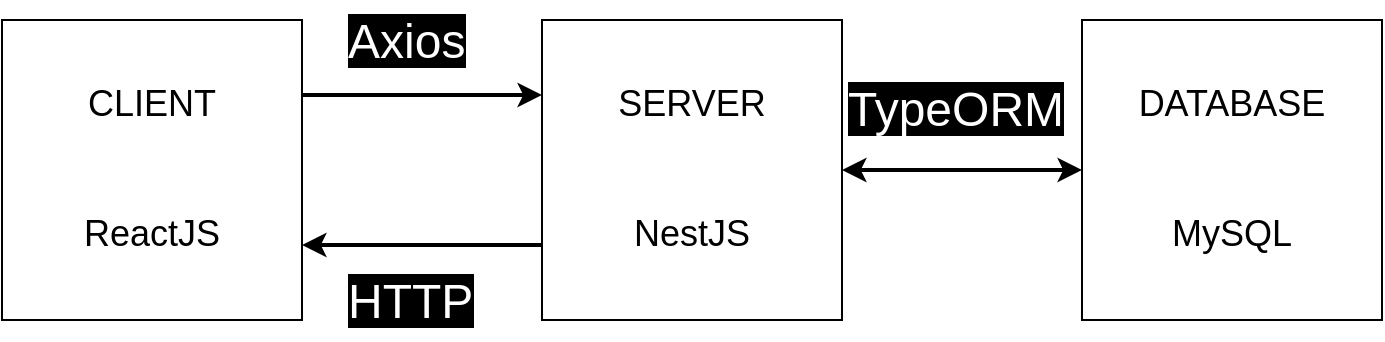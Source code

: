 <mxfile version="23.1.5" type="github">
  <diagram name="Page-1" id="FogVGpTTG403m8KglkMb">
    <mxGraphModel dx="1195" dy="615" grid="1" gridSize="10" guides="1" tooltips="1" connect="1" arrows="1" fold="1" page="1" pageScale="1" pageWidth="827" pageHeight="1169" math="0" shadow="0">
      <root>
        <mxCell id="0" />
        <mxCell id="1" parent="0" />
        <mxCell id="3NBybUzpFLDdVuMv1Kvm-1" value="&lt;font style=&quot;font-size: 18px;&quot;&gt;CLIENT&lt;br&gt;&lt;/font&gt;&lt;br&gt;&lt;br&gt;&lt;br&gt;&lt;font style=&quot;font-size: 18px;&quot;&gt;ReactJS&lt;/font&gt;" style="whiteSpace=wrap;html=1;aspect=fixed;" vertex="1" parent="1">
          <mxGeometry x="69" y="510" width="150" height="150" as="geometry" />
        </mxCell>
        <mxCell id="3NBybUzpFLDdVuMv1Kvm-2" value="&lt;font style=&quot;font-size: 18px;&quot;&gt;SERVER&lt;/font&gt;&lt;br&gt;&lt;br&gt;&lt;br&gt;&lt;br&gt;&lt;font style=&quot;font-size: 18px;&quot;&gt;NestJS&lt;/font&gt;" style="whiteSpace=wrap;html=1;aspect=fixed;" vertex="1" parent="1">
          <mxGeometry x="339" y="510" width="150" height="150" as="geometry" />
        </mxCell>
        <mxCell id="3NBybUzpFLDdVuMv1Kvm-3" value="&lt;font style=&quot;font-size: 18px;&quot;&gt;DATABASE&lt;/font&gt;&lt;br&gt;&lt;br&gt;&lt;br&gt;&lt;br&gt;&lt;font style=&quot;font-size: 18px;&quot;&gt;MySQL&lt;/font&gt;" style="whiteSpace=wrap;html=1;aspect=fixed;" vertex="1" parent="1">
          <mxGeometry x="609" y="510" width="150" height="150" as="geometry" />
        </mxCell>
        <mxCell id="3NBybUzpFLDdVuMv1Kvm-5" value="" style="endArrow=classic;html=1;rounded=0;exitX=1;exitY=0.25;exitDx=0;exitDy=0;entryX=0;entryY=0.25;entryDx=0;entryDy=0;curved=0;strokeWidth=2;" edge="1" parent="1" source="3NBybUzpFLDdVuMv1Kvm-1" target="3NBybUzpFLDdVuMv1Kvm-2">
          <mxGeometry width="50" height="50" relative="1" as="geometry">
            <mxPoint x="370" y="630" as="sourcePoint" />
            <mxPoint x="420" y="580" as="targetPoint" />
          </mxGeometry>
        </mxCell>
        <mxCell id="3NBybUzpFLDdVuMv1Kvm-6" value="" style="endArrow=classic;html=1;rounded=0;exitX=0;exitY=0.75;exitDx=0;exitDy=0;entryX=1;entryY=0.75;entryDx=0;entryDy=0;strokeWidth=2;" edge="1" parent="1" source="3NBybUzpFLDdVuMv1Kvm-2" target="3NBybUzpFLDdVuMv1Kvm-1">
          <mxGeometry width="50" height="50" relative="1" as="geometry">
            <mxPoint x="370" y="630" as="sourcePoint" />
            <mxPoint x="420" y="580" as="targetPoint" />
          </mxGeometry>
        </mxCell>
        <mxCell id="3NBybUzpFLDdVuMv1Kvm-9" value="" style="endArrow=classic;startArrow=classic;html=1;rounded=0;entryX=0;entryY=0.5;entryDx=0;entryDy=0;exitX=1;exitY=0.5;exitDx=0;exitDy=0;strokeWidth=2;" edge="1" parent="1" source="3NBybUzpFLDdVuMv1Kvm-2" target="3NBybUzpFLDdVuMv1Kvm-3">
          <mxGeometry width="50" height="50" relative="1" as="geometry">
            <mxPoint x="370" y="630" as="sourcePoint" />
            <mxPoint x="420" y="580" as="targetPoint" />
          </mxGeometry>
        </mxCell>
        <mxCell id="3NBybUzpFLDdVuMv1Kvm-10" value="&lt;div style=&quot;text-align: justify;&quot;&gt;&lt;span style=&quot;font-size: 24px; color: rgb(255, 255, 255); background-color: rgb(0, 0, 0); text-align: center;&quot;&gt;Axios&lt;/span&gt;&lt;/div&gt;" style="text;whiteSpace=wrap;html=1;" vertex="1" parent="1">
          <mxGeometry x="240" y="500" width="80" height="40" as="geometry" />
        </mxCell>
        <mxCell id="3NBybUzpFLDdVuMv1Kvm-11" value="&lt;div style=&quot;text-align: justify;&quot;&gt;&lt;span style=&quot;font-size: 24px; text-align: center; background-color: rgb(0, 0, 0);&quot;&gt;&lt;font color=&quot;#ffffff&quot;&gt;HTTP&lt;/font&gt;&lt;/span&gt;&lt;/div&gt;" style="text;whiteSpace=wrap;html=1;" vertex="1" parent="1">
          <mxGeometry x="240" y="630" width="80" height="40" as="geometry" />
        </mxCell>
        <mxCell id="3NBybUzpFLDdVuMv1Kvm-12" value="&lt;div style=&quot;text-align: justify;&quot;&gt;&lt;span style=&quot;font-size: 24px; text-align: center; background-color: rgb(0, 0, 0);&quot;&gt;&lt;font color=&quot;#ffffff&quot;&gt;TypeORM&lt;/font&gt;&lt;/span&gt;&lt;/div&gt;" style="text;whiteSpace=wrap;html=1;" vertex="1" parent="1">
          <mxGeometry x="490" y="533.64" width="100" height="36.36" as="geometry" />
        </mxCell>
      </root>
    </mxGraphModel>
  </diagram>
</mxfile>
